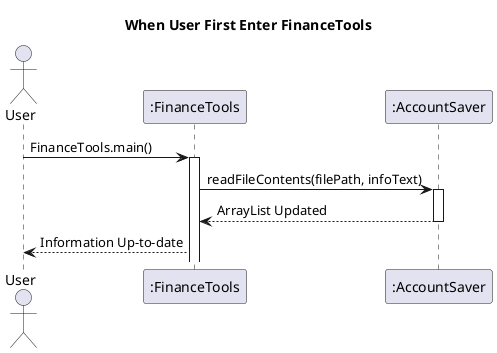 @startuml
title When User First Enter FinanceTools
actor User

User -> ":FinanceTools" : FinanceTools.main()
activate ":FinanceTools"

":FinanceTools" -> ":AccountSaver" : readFileContents(filePath, infoText)
activate ":AccountSaver"

":AccountSaver" --> ":FinanceTools" : ArrayList Updated
deactivate ":AccountSaver"

":FinanceTools" --> User : Information Up-to-date
@enduml